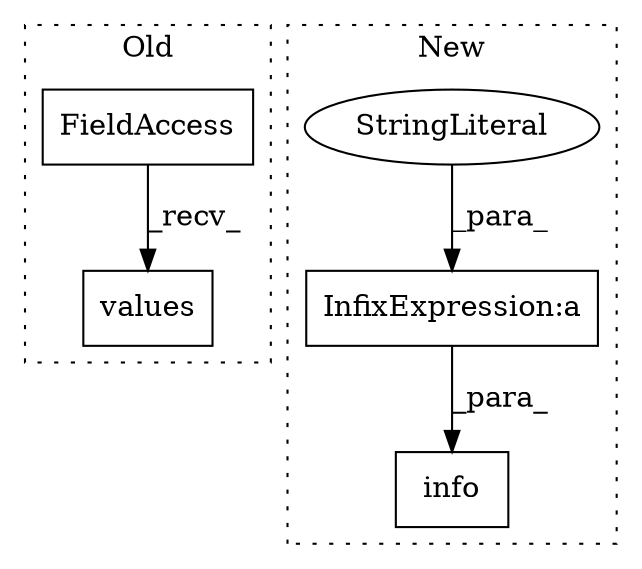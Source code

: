 digraph G {
subgraph cluster0 {
1 [label="values" a="32" s="1081" l="8" shape="box"];
3 [label="FieldAccess" a="22" s="1037" l="43" shape="box"];
label = "Old";
style="dotted";
}
subgraph cluster1 {
2 [label="info" a="32" s="1034,1074" l="5,1" shape="box"];
4 [label="InfixExpression:a" a="27" s="1060" l="3" shape="box"];
5 [label="StringLiteral" a="45" s="1039" l="21" shape="ellipse"];
label = "New";
style="dotted";
}
3 -> 1 [label="_recv_"];
4 -> 2 [label="_para_"];
5 -> 4 [label="_para_"];
}